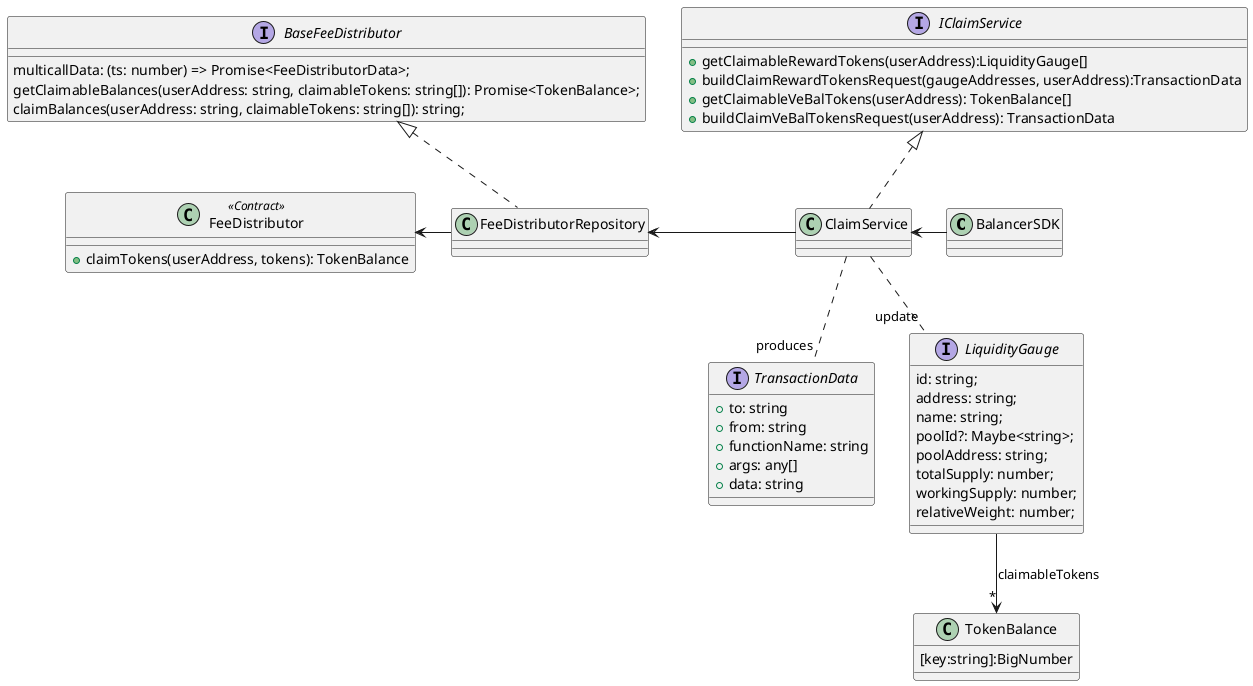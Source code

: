 @startuml
'https://plantuml.com/class-diagram

class BalancerSDK

class ClaimService {
}

interface IClaimService {
+getClaimableRewardTokens(userAddress):LiquidityGauge[]
+buildClaimRewardTokensRequest(gaugeAddresses, userAddress):TransactionData
+getClaimableVeBalTokens(userAddress): TokenBalance[]
+buildClaimVeBalTokensRequest(userAddress): TransactionData
}

interface BaseFeeDistributor {
multicallData: (ts: number) => Promise<FeeDistributorData>;
getClaimableBalances(userAddress: string, claimableTokens: string[]): Promise<TokenBalance>;
claimBalances(userAddress: string, claimableTokens: string[]): string;
}
class FeeDistributorRepository {
}

class FeeDistributor <<Contract>> {
+claimTokens(userAddress, tokens): TokenBalance
}

class TokenBalance {
[key:string]:BigNumber
}

interface TransactionData {
+to: string
+from: string
+functionName: string
+args: any[]
+data: string
}

interface LiquidityGauge {
  id: string;
  address: string;
  name: string;
  poolId?: Maybe<string>;
  poolAddress: string;
  totalSupply: number;
  workingSupply: number;
  relativeWeight: number;
}

BalancerSDK -l-> ClaimService

ClaimService .up.|> IClaimService
ClaimService -l-> FeeDistributorRepository

ClaimService .down. "produces" TransactionData
ClaimService .down. "update" LiquidityGauge

LiquidityGauge --> "*" TokenBalance: claimableTokens

FeeDistributorRepository .up.|> BaseFeeDistributor
FeeDistributorRepository -left-> FeeDistributor
@enduml